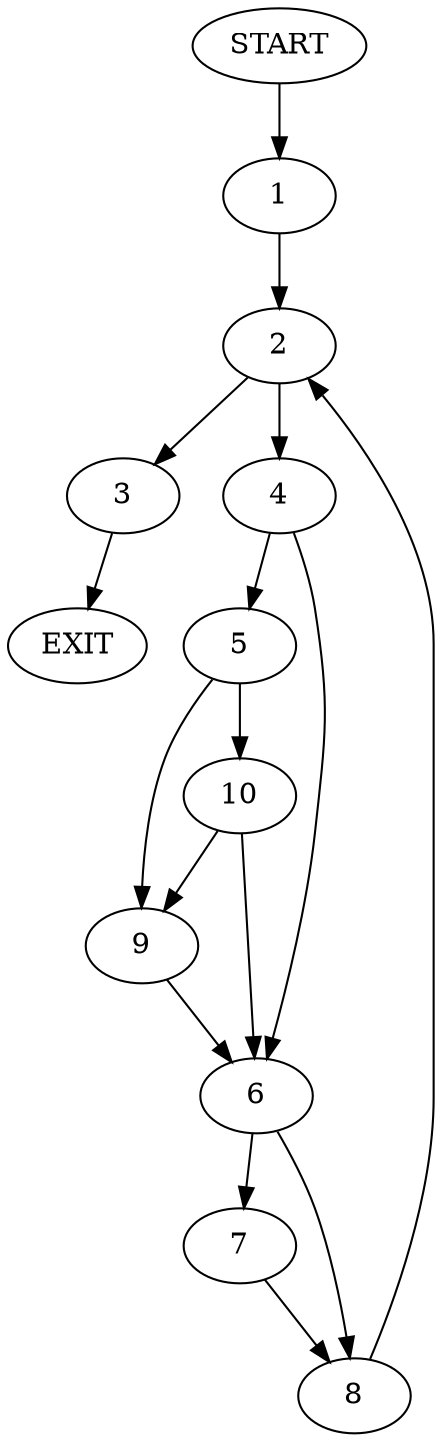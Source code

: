 digraph {
0 [label="START"]
11 [label="EXIT"]
0 -> 1
1 -> 2
2 -> 3
2 -> 4
3 -> 11
4 -> 5
4 -> 6
6 -> 7
6 -> 8
5 -> 9
5 -> 10
9 -> 6
10 -> 9
10 -> 6
7 -> 8
8 -> 2
}
